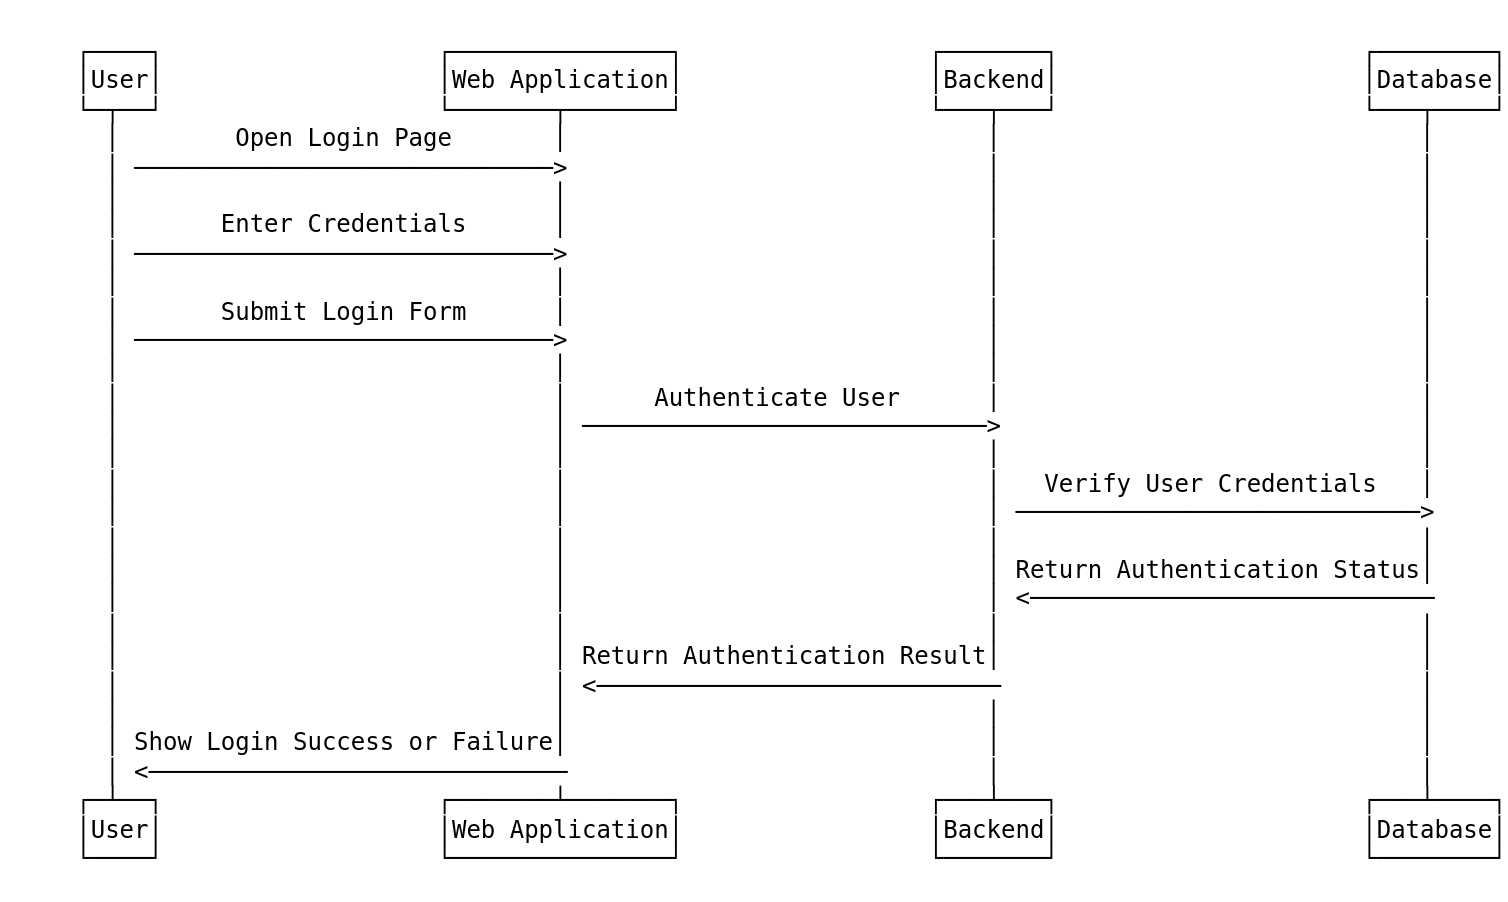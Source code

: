 <mxfile version="24.4.13" type="github">
  <diagram id="dHnApIYt_14NYh9UptsX" name="Page-1">
    <mxGraphModel dx="1434" dy="820" grid="1" gridSize="10" guides="1" tooltips="1" connect="1" arrows="1" fold="1" page="1" pageScale="1" pageWidth="850" pageHeight="1100" math="0" shadow="0">
      <root>
        <mxCell id="0" />
        <mxCell id="1" parent="0" />
        <UserObject label="&lt;pre&gt;     ┌────┐                   ┌───────────────┐                 ┌───────┐                     ┌────────┐&#xa;     │User│                   │Web Application│                 │Backend│                     │Database│&#xa;     └─┬──┘                   └───────┬───────┘                 └───┬───┘                     └───┬────┘&#xa;       │        Open Login Page       │                             │                             │     &#xa;       │ ─────────────────────────────&gt;                             │                             │     &#xa;       │                              │                             │                             │     &#xa;       │       Enter Credentials      │                             │                             │     &#xa;       │ ─────────────────────────────&gt;                             │                             │     &#xa;       │                              │                             │                             │     &#xa;       │       Submit Login Form      │                             │                             │     &#xa;       │ ─────────────────────────────&gt;                             │                             │     &#xa;       │                              │                             │                             │     &#xa;       │                              │      Authenticate User      │                             │     &#xa;       │                              │ ────────────────────────────&gt;                             │     &#xa;       │                              │                             │                             │     &#xa;       │                              │                             │   Verify User Credentials   │     &#xa;       │                              │                             │ ────────────────────────────&gt;     &#xa;       │                              │                             │                             │     &#xa;       │                              │                             │ Return Authentication Status│     &#xa;       │                              │                             │ &lt;────────────────────────────     &#xa;       │                              │                             │                             │     &#xa;       │                              │ Return Authentication Result│                             │     &#xa;       │                              │ &lt;────────────────────────────                             │     &#xa;       │                              │                             │                             │     &#xa;       │ Show Login Success or Failure│                             │                             │     &#xa;       │ &lt;─────────────────────────────                             │                             │     &#xa;     ┌─┴──┐                   ┌───────┴───────┐                 ┌───┴───┐                     ┌───┴────┐&#xa;     │User│                   │Web Application│                 │Backend│                     │Database│&#xa;     └────┘                   └───────────────┘                 └───────┘                     └────────┘&#xa;&lt;/pre&gt;" plantUmlData="{&quot;data&quot;:&quot;@startuml\nUser -&gt; \&quot;Web Application\&quot;: Open Login Page\nUser -&gt; \&quot;Web Application\&quot;: Enter Credentials\nUser -&gt; \&quot;Web Application\&quot;: Submit Login Form\n\&quot;Web Application\&quot; -&gt; Backend: Authenticate User\nBackend -&gt; Database: Verify User Credentials\nDatabase -&gt; Backend: Return Authentication Status\nBackend -&gt; \&quot;Web Application\&quot;: Return Authentication Result\n\&quot;Web Application\&quot; -&gt; User: Show Login Success or Failure\n\n@enduml&quot;,&quot;format&quot;:&quot;txt&quot;}" id="_8xiDHRHFQi5_hhFdAhL-2">
          <mxCell style="text;html=1;align=left;verticalAlign=top;" vertex="1" parent="1">
            <mxGeometry x="80" y="70" width="710" height="450" as="geometry" />
          </mxCell>
        </UserObject>
      </root>
    </mxGraphModel>
  </diagram>
</mxfile>
